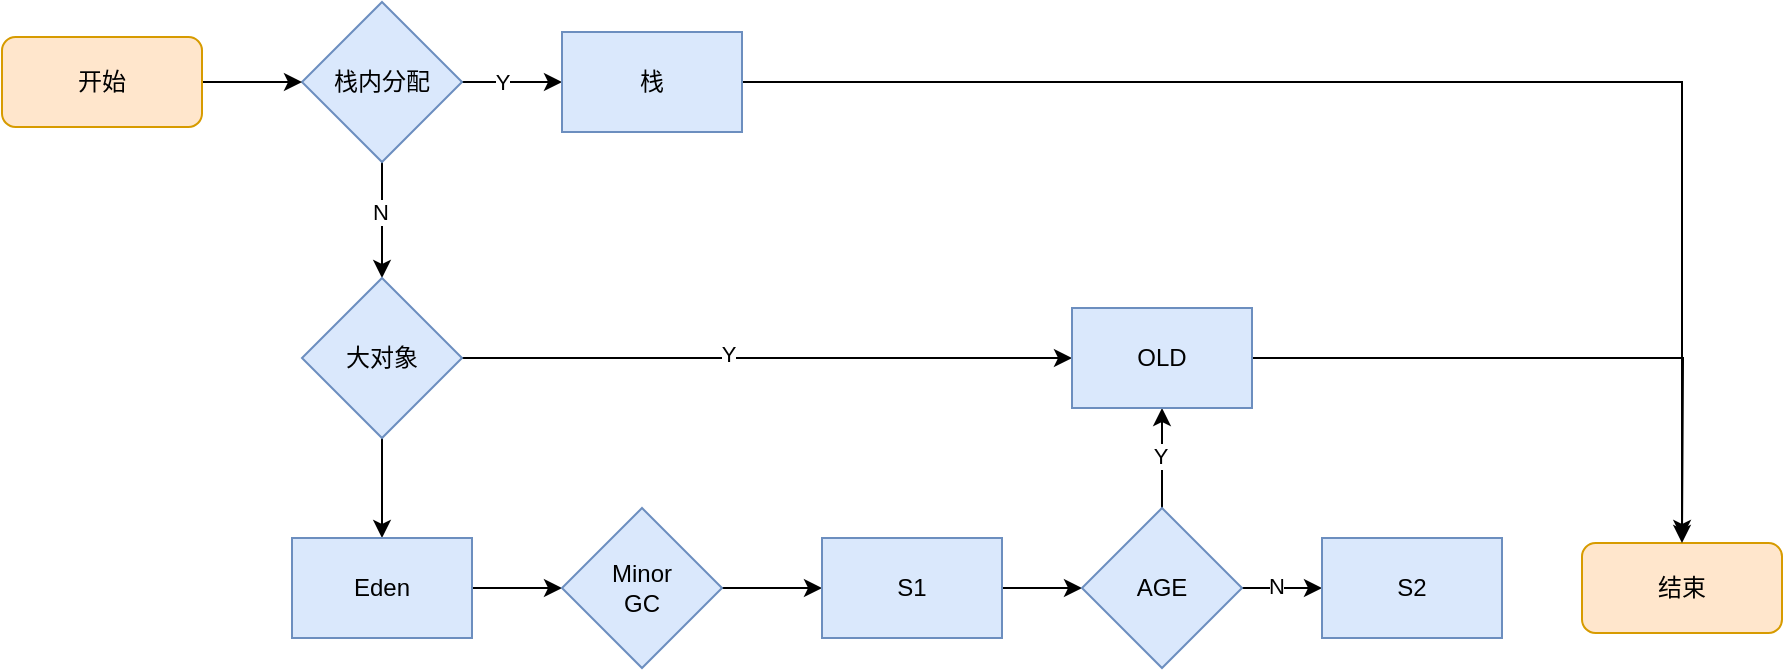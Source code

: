 <mxfile version="15.4.0" type="device"><diagram id="G9AUUTMO76MtNQEeQSkv" name="第 1 页"><mxGraphModel dx="946" dy="623" grid="1" gridSize="10" guides="1" tooltips="1" connect="1" arrows="1" fold="1" page="1" pageScale="1" pageWidth="827" pageHeight="1169" math="0" shadow="0"><root><mxCell id="0"/><mxCell id="1" parent="0"/><mxCell id="Ehq4NPr5n0Gd-Nu6RXi_-19" value="&lt;span style=&quot;color: rgba(0 , 0 , 0 , 0) ; font-family: monospace ; font-size: 0px ; background-color: rgb(248 , 249 , 250)&quot;&gt;%3CmxGraphModel%3E%3Croot%3E%3CmxCell%20id%3D%220%22%2F%3E%3CmxCell%20id%3D%221%22%20parent%3D%220%22%2F%3E%3CmxCell%20id%3D%222%22%20value%3D%22N%22%20style%3D%22edgeLabel%3Bhtml%3D1%3Balign%3Dcenter%3BverticalAlign%3Dmiddle%3Bresizable%3D0%3Bpoints%3D%5B%5D%3B%22%20vertex%3D%221%22%20connectable%3D%220%22%20parent%3D%221%22%3E%3CmxGeometry%20x%3D%22289%22%20y%3D%22279%22%20as%3D%22geometry%22%2F%3E%3C%2FmxCell%3E%3C%2Froot%3E%3C%2FmxGraphModel%3E&lt;/span&gt;" style="edgeStyle=orthogonalEdgeStyle;rounded=0;orthogonalLoop=1;jettySize=auto;html=1;exitX=0.5;exitY=1;exitDx=0;exitDy=0;entryX=0.5;entryY=0;entryDx=0;entryDy=0;" parent="1" source="Ehq4NPr5n0Gd-Nu6RXi_-2" target="Ehq4NPr5n0Gd-Nu6RXi_-5" edge="1"><mxGeometry relative="1" as="geometry"/></mxCell><mxCell id="Ehq4NPr5n0Gd-Nu6RXi_-38" value="N" style="edgeLabel;html=1;align=center;verticalAlign=middle;resizable=0;points=[];" parent="Ehq4NPr5n0Gd-Nu6RXi_-19" vertex="1" connectable="0"><mxGeometry x="-0.207" y="-1" relative="1" as="geometry"><mxPoint y="2" as="offset"/></mxGeometry></mxCell><mxCell id="Ehq4NPr5n0Gd-Nu6RXi_-26" style="edgeStyle=orthogonalEdgeStyle;rounded=0;orthogonalLoop=1;jettySize=auto;html=1;exitX=1;exitY=0.5;exitDx=0;exitDy=0;entryX=0;entryY=0.5;entryDx=0;entryDy=0;" parent="1" source="Ehq4NPr5n0Gd-Nu6RXi_-2" target="Ehq4NPr5n0Gd-Nu6RXi_-24" edge="1"><mxGeometry relative="1" as="geometry"/></mxCell><mxCell id="Ehq4NPr5n0Gd-Nu6RXi_-31" value="Y" style="edgeLabel;html=1;align=center;verticalAlign=middle;resizable=0;points=[];" parent="Ehq4NPr5n0Gd-Nu6RXi_-26" vertex="1" connectable="0"><mxGeometry x="-0.2" relative="1" as="geometry"><mxPoint as="offset"/></mxGeometry></mxCell><mxCell id="Ehq4NPr5n0Gd-Nu6RXi_-2" value="栈内分配" style="rhombus;whiteSpace=wrap;html=1;fillColor=#dae8fc;strokeColor=#6c8ebf;" parent="1" vertex="1"><mxGeometry x="250" y="175" width="80" height="80" as="geometry"/></mxCell><mxCell id="Ehq4NPr5n0Gd-Nu6RXi_-17" style="edgeStyle=orthogonalEdgeStyle;rounded=0;orthogonalLoop=1;jettySize=auto;html=1;exitX=1;exitY=0.5;exitDx=0;exitDy=0;entryX=0;entryY=0.5;entryDx=0;entryDy=0;" parent="1" source="Ehq4NPr5n0Gd-Nu6RXi_-4" target="Ehq4NPr5n0Gd-Nu6RXi_-2" edge="1"><mxGeometry relative="1" as="geometry"/></mxCell><mxCell id="Ehq4NPr5n0Gd-Nu6RXi_-4" value="&lt;span&gt;开始&lt;/span&gt;" style="rounded=1;whiteSpace=wrap;html=1;fillColor=#ffe6cc;strokeColor=#d79b00;" parent="1" vertex="1"><mxGeometry x="100" y="192.5" width="100" height="45" as="geometry"/></mxCell><mxCell id="Ehq4NPr5n0Gd-Nu6RXi_-20" style="edgeStyle=orthogonalEdgeStyle;rounded=0;orthogonalLoop=1;jettySize=auto;html=1;exitX=0.5;exitY=1;exitDx=0;exitDy=0;entryX=0.5;entryY=0;entryDx=0;entryDy=0;" parent="1" source="Ehq4NPr5n0Gd-Nu6RXi_-5" target="Ehq4NPr5n0Gd-Nu6RXi_-7" edge="1"><mxGeometry relative="1" as="geometry"/></mxCell><mxCell id="Ehq4NPr5n0Gd-Nu6RXi_-30" style="edgeStyle=orthogonalEdgeStyle;rounded=0;orthogonalLoop=1;jettySize=auto;html=1;exitX=1;exitY=0.5;exitDx=0;exitDy=0;entryX=0;entryY=0.5;entryDx=0;entryDy=0;" parent="1" source="Ehq4NPr5n0Gd-Nu6RXi_-5" target="Ehq4NPr5n0Gd-Nu6RXi_-12" edge="1"><mxGeometry relative="1" as="geometry"/></mxCell><mxCell id="Ehq4NPr5n0Gd-Nu6RXi_-33" value="Y" style="edgeLabel;html=1;align=center;verticalAlign=middle;resizable=0;points=[];" parent="Ehq4NPr5n0Gd-Nu6RXi_-30" vertex="1" connectable="0"><mxGeometry x="-0.128" y="-3" relative="1" as="geometry"><mxPoint y="-5" as="offset"/></mxGeometry></mxCell><mxCell id="Ehq4NPr5n0Gd-Nu6RXi_-5" value="大对象" style="rhombus;whiteSpace=wrap;html=1;fillColor=#dae8fc;strokeColor=#6c8ebf;" parent="1" vertex="1"><mxGeometry x="250" y="313" width="80" height="80" as="geometry"/></mxCell><mxCell id="Ehq4NPr5n0Gd-Nu6RXi_-21" style="edgeStyle=orthogonalEdgeStyle;rounded=0;orthogonalLoop=1;jettySize=auto;html=1;exitX=1;exitY=0.5;exitDx=0;exitDy=0;entryX=0;entryY=0.5;entryDx=0;entryDy=0;" parent="1" source="Ehq4NPr5n0Gd-Nu6RXi_-7" target="Ehq4NPr5n0Gd-Nu6RXi_-8" edge="1"><mxGeometry relative="1" as="geometry"/></mxCell><mxCell id="Ehq4NPr5n0Gd-Nu6RXi_-7" value="Eden" style="rounded=0;whiteSpace=wrap;html=1;fillColor=#dae8fc;strokeColor=#6c8ebf;" parent="1" vertex="1"><mxGeometry x="245" y="443" width="90" height="50" as="geometry"/></mxCell><mxCell id="Ehq4NPr5n0Gd-Nu6RXi_-22" style="edgeStyle=orthogonalEdgeStyle;rounded=0;orthogonalLoop=1;jettySize=auto;html=1;exitX=1;exitY=0.5;exitDx=0;exitDy=0;entryX=0;entryY=0.5;entryDx=0;entryDy=0;" parent="1" source="Ehq4NPr5n0Gd-Nu6RXi_-8" target="Ehq4NPr5n0Gd-Nu6RXi_-9" edge="1"><mxGeometry relative="1" as="geometry"/></mxCell><mxCell id="Ehq4NPr5n0Gd-Nu6RXi_-8" value="Minor&lt;br&gt;GC" style="rhombus;whiteSpace=wrap;html=1;fillColor=#dae8fc;strokeColor=#6c8ebf;" parent="1" vertex="1"><mxGeometry x="380" y="428" width="80" height="80" as="geometry"/></mxCell><mxCell id="Ehq4NPr5n0Gd-Nu6RXi_-23" style="edgeStyle=orthogonalEdgeStyle;rounded=0;orthogonalLoop=1;jettySize=auto;html=1;exitX=1;exitY=0.5;exitDx=0;exitDy=0;" parent="1" source="Ehq4NPr5n0Gd-Nu6RXi_-9" target="Ehq4NPr5n0Gd-Nu6RXi_-10" edge="1"><mxGeometry relative="1" as="geometry"/></mxCell><mxCell id="Ehq4NPr5n0Gd-Nu6RXi_-9" value="S1" style="rounded=0;whiteSpace=wrap;html=1;fillColor=#dae8fc;strokeColor=#6c8ebf;" parent="1" vertex="1"><mxGeometry x="510" y="443" width="90" height="50" as="geometry"/></mxCell><mxCell id="Ehq4NPr5n0Gd-Nu6RXi_-25" style="edgeStyle=orthogonalEdgeStyle;rounded=0;orthogonalLoop=1;jettySize=auto;html=1;exitX=1;exitY=0.5;exitDx=0;exitDy=0;entryX=0;entryY=0.5;entryDx=0;entryDy=0;" parent="1" source="Ehq4NPr5n0Gd-Nu6RXi_-10" target="Ehq4NPr5n0Gd-Nu6RXi_-11" edge="1"><mxGeometry relative="1" as="geometry"/></mxCell><mxCell id="Ehq4NPr5n0Gd-Nu6RXi_-35" value="N" style="edgeLabel;html=1;align=center;verticalAlign=middle;resizable=0;points=[];" parent="Ehq4NPr5n0Gd-Nu6RXi_-25" vertex="1" connectable="0"><mxGeometry x="-0.15" y="1" relative="1" as="geometry"><mxPoint as="offset"/></mxGeometry></mxCell><mxCell id="Ehq4NPr5n0Gd-Nu6RXi_-28" style="edgeStyle=orthogonalEdgeStyle;rounded=0;orthogonalLoop=1;jettySize=auto;html=1;exitX=0.5;exitY=0;exitDx=0;exitDy=0;entryX=0.5;entryY=1;entryDx=0;entryDy=0;" parent="1" source="Ehq4NPr5n0Gd-Nu6RXi_-10" target="Ehq4NPr5n0Gd-Nu6RXi_-12" edge="1"><mxGeometry relative="1" as="geometry"/></mxCell><mxCell id="Ehq4NPr5n0Gd-Nu6RXi_-34" value="Y" style="edgeLabel;html=1;align=center;verticalAlign=middle;resizable=0;points=[];" parent="Ehq4NPr5n0Gd-Nu6RXi_-28" vertex="1" connectable="0"><mxGeometry x="0.04" relative="1" as="geometry"><mxPoint x="-1" as="offset"/></mxGeometry></mxCell><mxCell id="Ehq4NPr5n0Gd-Nu6RXi_-10" value="AGE" style="rhombus;whiteSpace=wrap;html=1;fillColor=#dae8fc;strokeColor=#6c8ebf;" parent="1" vertex="1"><mxGeometry x="640" y="428" width="80" height="80" as="geometry"/></mxCell><mxCell id="Ehq4NPr5n0Gd-Nu6RXi_-11" value="S2" style="rounded=0;whiteSpace=wrap;html=1;fillColor=#dae8fc;strokeColor=#6c8ebf;" parent="1" vertex="1"><mxGeometry x="760" y="443" width="90" height="50" as="geometry"/></mxCell><mxCell id="Ehq4NPr5n0Gd-Nu6RXi_-29" style="edgeStyle=orthogonalEdgeStyle;rounded=0;orthogonalLoop=1;jettySize=auto;html=1;exitX=1;exitY=0.5;exitDx=0;exitDy=0;" parent="1" source="Ehq4NPr5n0Gd-Nu6RXi_-12" edge="1"><mxGeometry relative="1" as="geometry"><mxPoint x="940" y="443" as="targetPoint"/></mxGeometry></mxCell><mxCell id="Ehq4NPr5n0Gd-Nu6RXi_-12" value="OLD" style="rounded=0;whiteSpace=wrap;html=1;fillColor=#dae8fc;strokeColor=#6c8ebf;" parent="1" vertex="1"><mxGeometry x="635" y="328" width="90" height="50" as="geometry"/></mxCell><mxCell id="Ehq4NPr5n0Gd-Nu6RXi_-16" value="结束" style="rounded=1;whiteSpace=wrap;html=1;fillColor=#ffe6cc;strokeColor=#d79b00;" parent="1" vertex="1"><mxGeometry x="890" y="445.5" width="100" height="45" as="geometry"/></mxCell><mxCell id="Ehq4NPr5n0Gd-Nu6RXi_-27" style="edgeStyle=orthogonalEdgeStyle;rounded=0;orthogonalLoop=1;jettySize=auto;html=1;exitX=1;exitY=0.5;exitDx=0;exitDy=0;entryX=0.5;entryY=0;entryDx=0;entryDy=0;" parent="1" source="Ehq4NPr5n0Gd-Nu6RXi_-24" target="Ehq4NPr5n0Gd-Nu6RXi_-16" edge="1"><mxGeometry relative="1" as="geometry"/></mxCell><mxCell id="Ehq4NPr5n0Gd-Nu6RXi_-24" value="栈" style="rounded=0;whiteSpace=wrap;html=1;fillColor=#dae8fc;strokeColor=#6c8ebf;" parent="1" vertex="1"><mxGeometry x="380" y="190" width="90" height="50" as="geometry"/></mxCell></root></mxGraphModel></diagram></mxfile>